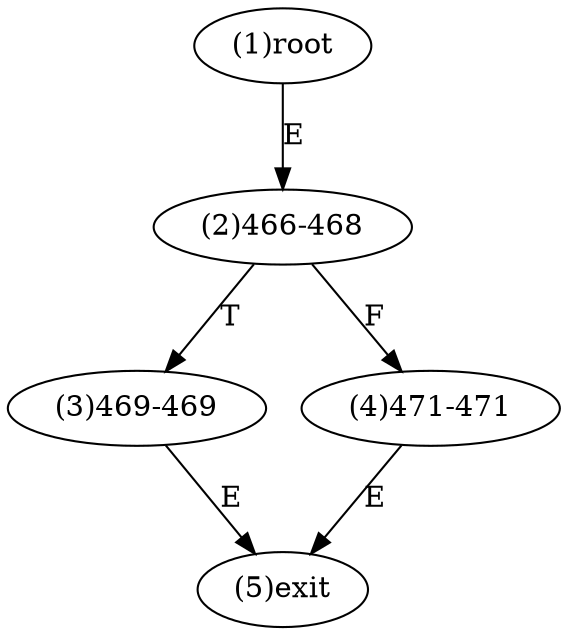 digraph "" { 
1[ label="(1)root"];
2[ label="(2)466-468"];
3[ label="(3)469-469"];
4[ label="(4)471-471"];
5[ label="(5)exit"];
1->2[ label="E"];
2->4[ label="F"];
2->3[ label="T"];
3->5[ label="E"];
4->5[ label="E"];
}